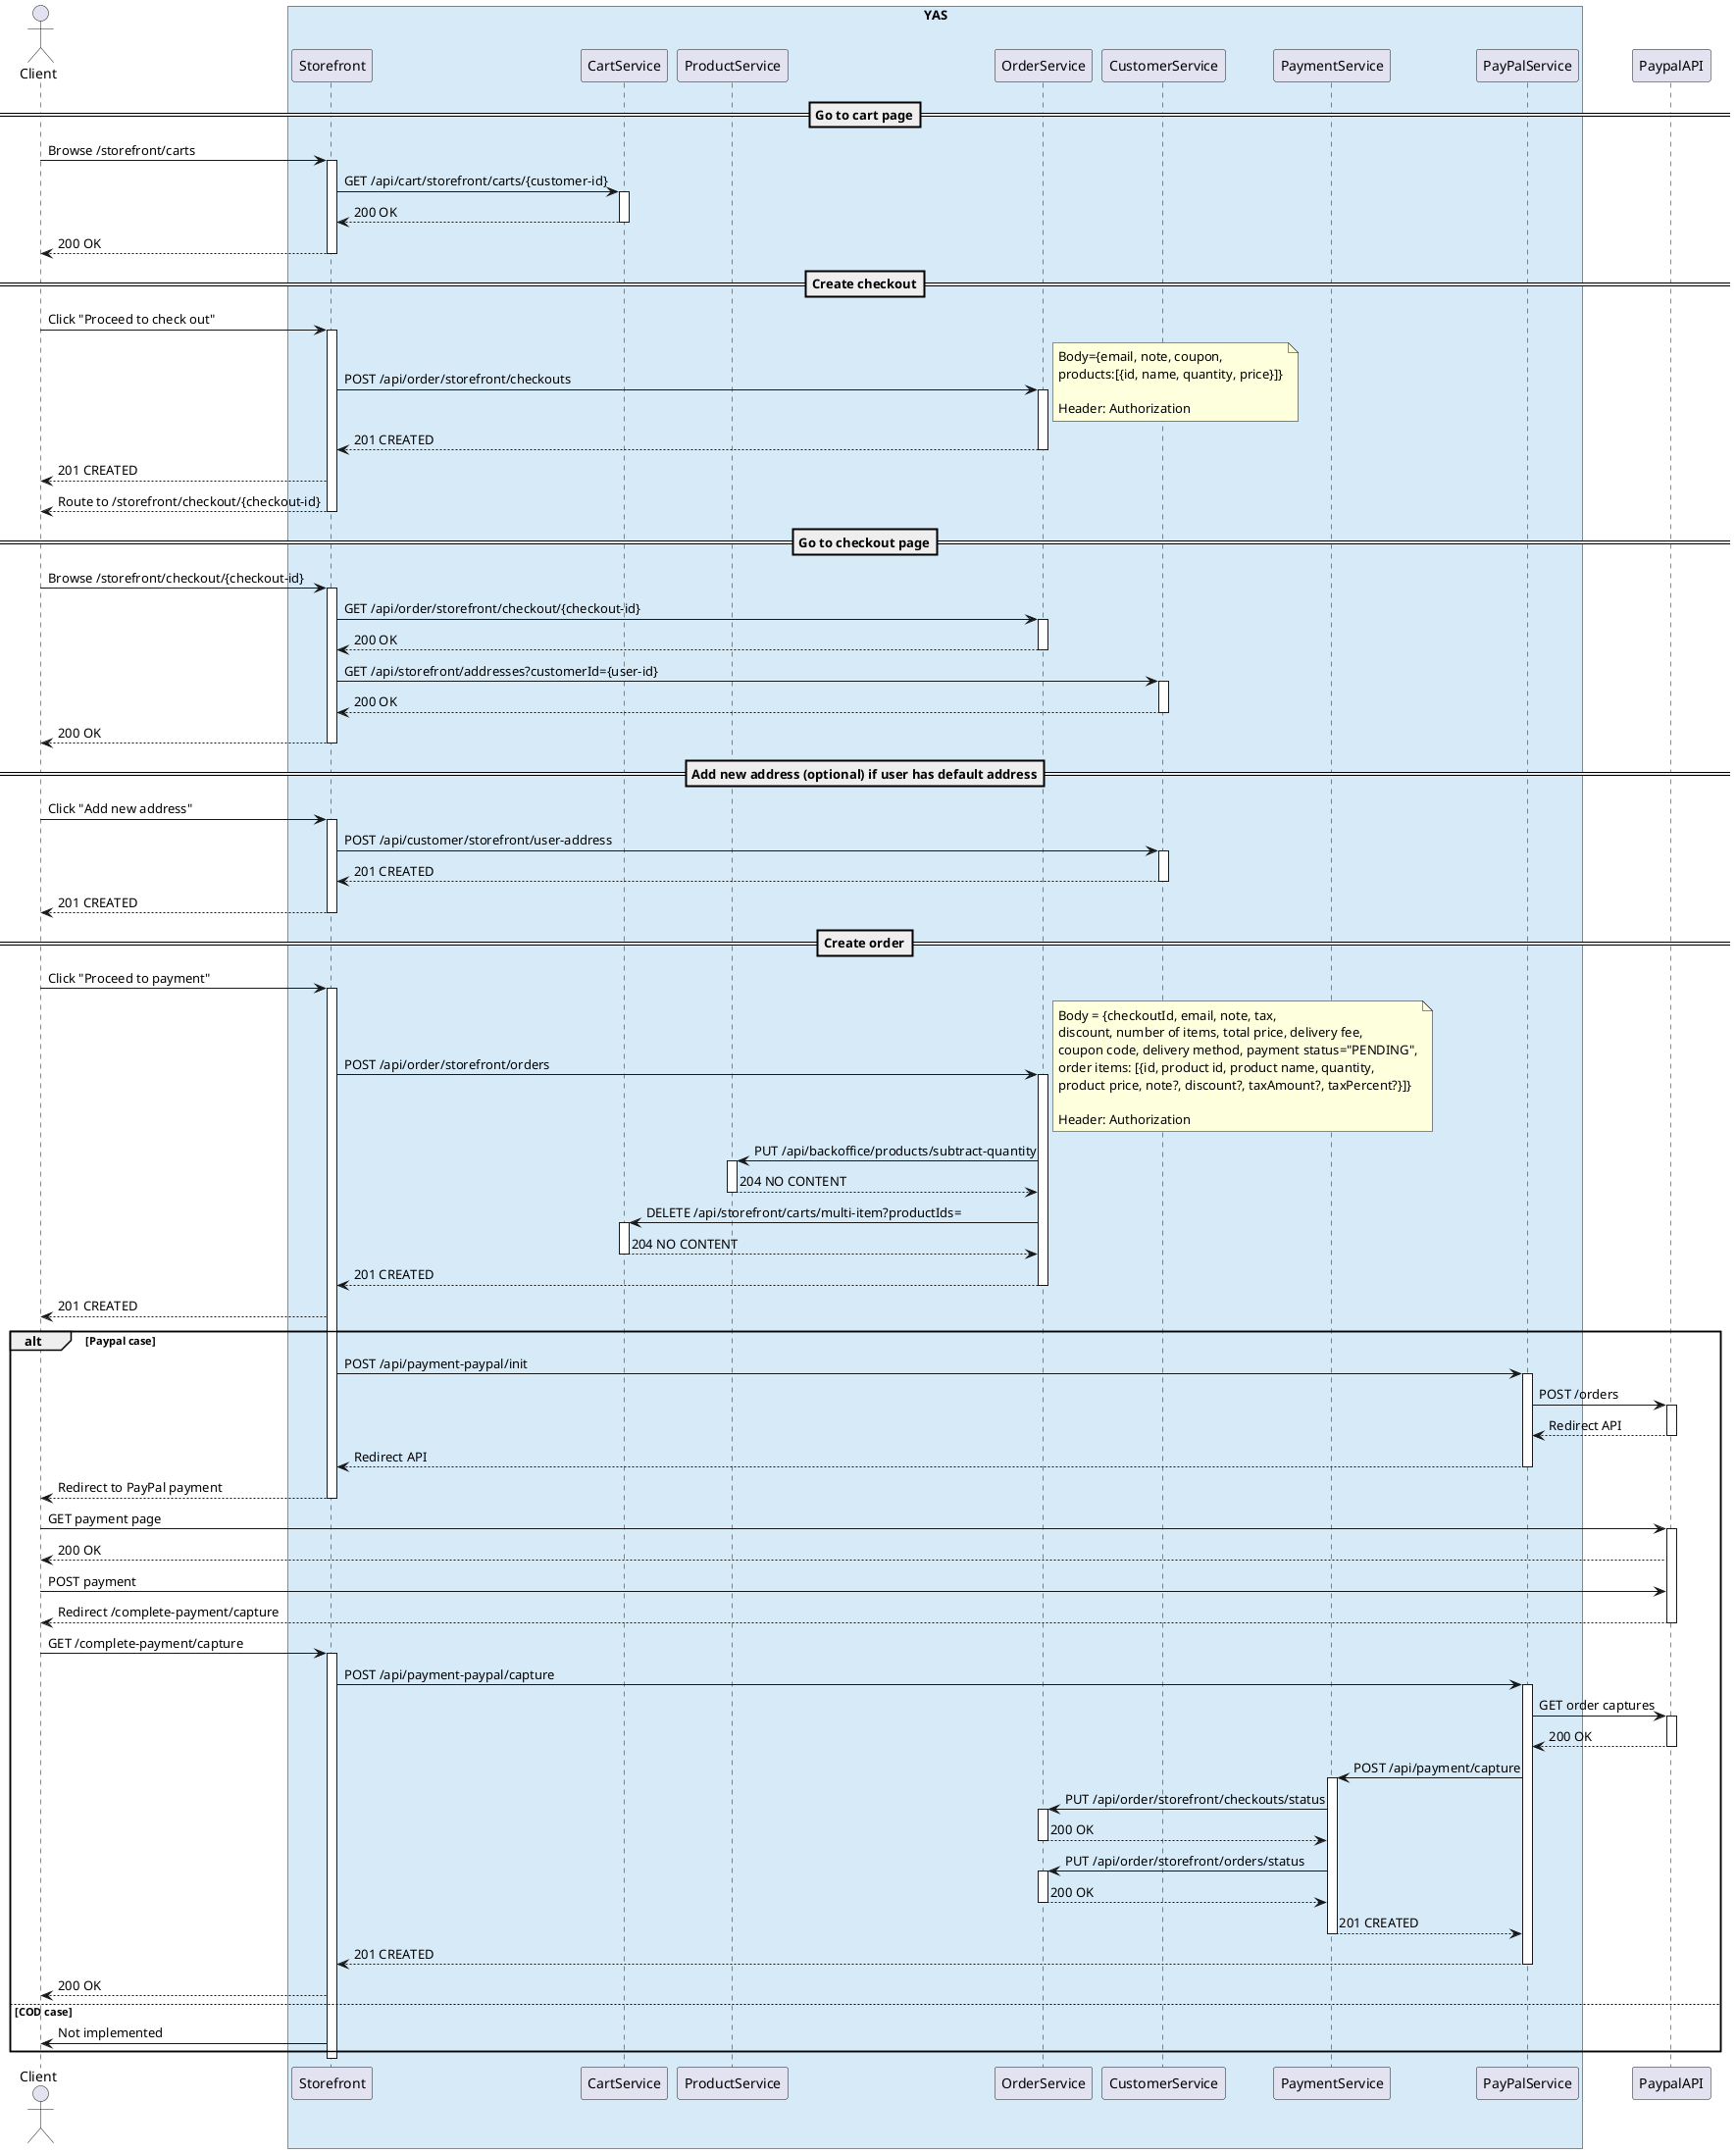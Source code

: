 @startuml Current Order flow
actor Client
box "YAS" #D6EAF8 
participant Storefront as NextJs
participant CartService as cart
participant ProductService as product
participant OrderService as order
participant CustomerService as customer
participant PaymentService as payment
participant PayPalService as ppal
end box
participant PaypalAPI as ppAPI
==Go to cart page==
Client -> NextJs: Browse /storefront/carts
activate NextJs
NextJs -> cart: GET /api/cart/storefront/carts/{customer-id}
activate cart
cart --> NextJs: 200 OK
deactivate cart
NextJs --> Client: 200 OK
deactivate NextJs
==Create checkout==
Client -> NextJs: Click "Proceed to check out"
activate NextJs
NextJs -> order: POST /api/order/storefront/checkouts
note right
Body={email, note, coupon,
products:[{id, name, quantity, price}]}

Header: Authorization
end note
activate order
order --> NextJs: 201 CREATED
deactivate order
NextJs --> Client: 201 CREATED
NextJs --> Client: Route to /storefront/checkout/{checkout-id}
deactivate NextJs
==Go to checkout page==
Client -> NextJs: Browse /storefront/checkout/{checkout-id}
activate NextJs
NextJs -> order: GET /api/order/storefront/checkout/{checkout-id}
activate order
order --> NextJs: 200 OK
deactivate order
NextJs -> customer: GET /api/storefront/addresses?customerId={user-id}
activate customer
customer --> NextJs: 200 OK
deactivate customer
NextJs --> Client: 200 OK
deactivate NextJs
==Add new address (optional) if user has default address==
Client -> NextJs: Click "Add new address"
activate NextJs
NextJs -> customer: POST /api/customer/storefront/user-address
activate customer
customer --> NextJs: 201 CREATED
deactivate customer
NextJs --> Client: 201 CREATED
deactivate NextJs
==Create order==
Client -> NextJs: Click "Proceed to payment" 
activate NextJs
NextJs -> order: POST /api/order/storefront/orders
note right
Body = {checkoutId, email, note, tax, 
discount, number of items, total price, delivery fee, 
coupon code, delivery method, payment status="PENDING",
order items: [{id, product id, product name, quantity,
product price, note?, discount?, taxAmount?, taxPercent?}]}

Header: Authorization
end note
activate order
order -> product: PUT /api/backoffice/products/subtract-quantity
activate product
product --> order: 204 NO CONTENT
deactivate product
order -> cart: DELETE /api/storefront/carts/multi-item?productIds=
activate cart
cart --> order: 204 NO CONTENT
deactivate cart
order --> NextJs: 201 CREATED
deactivate order
NextJs --> Client: 201 CREATED
alt Paypal case
    NextJs -> ppal: POST /api/payment-paypal/init
    activate ppal
    ppal -> ppAPI: POST /orders
    activate ppAPI
    ppAPI --> ppal: Redirect API
    deactivate ppAPI
    ppal --> NextJs: Redirect API
    deactivate ppal
    NextJs --> Client: Redirect to PayPal payment
    deactivate NextJs
    Client -> ppAPI: GET payment page
    activate ppAPI
    ppAPI --> Client: 200 OK
    Client -> ppAPI: POST payment
    ppAPI --> Client: Redirect /complete-payment/capture
    deactivate ppAPI
    Client -> NextJs: GET /complete-payment/capture
    activate NextJs
    NextJs -> ppal: POST /api/payment-paypal/capture
    activate ppal
    ppal -> ppAPI: GET order captures
    activate ppAPI
    ppAPI --> ppal: 200 OK
    deactivate ppAPI
    ppal -> payment: POST /api/payment/capture
    activate payment
    payment -> order: PUT /api/order/storefront/checkouts/status
    activate order
    order --> payment: 200 OK
    deactivate order
    payment -> order: PUT /api/order/storefront/orders/status
    activate order
    order --> payment: 200 OK
    deactivate order
    payment --> ppal: 201 CREATED
    deactivate payment
    ppal --> NextJs: 201 CREATED
    deactivate ppal
    NextJs --> Client: 200 OK
else COD case
    NextJs -> Client: Not implemented
end
    deactivate NextJs
    
deactivate NextJs
@enduml